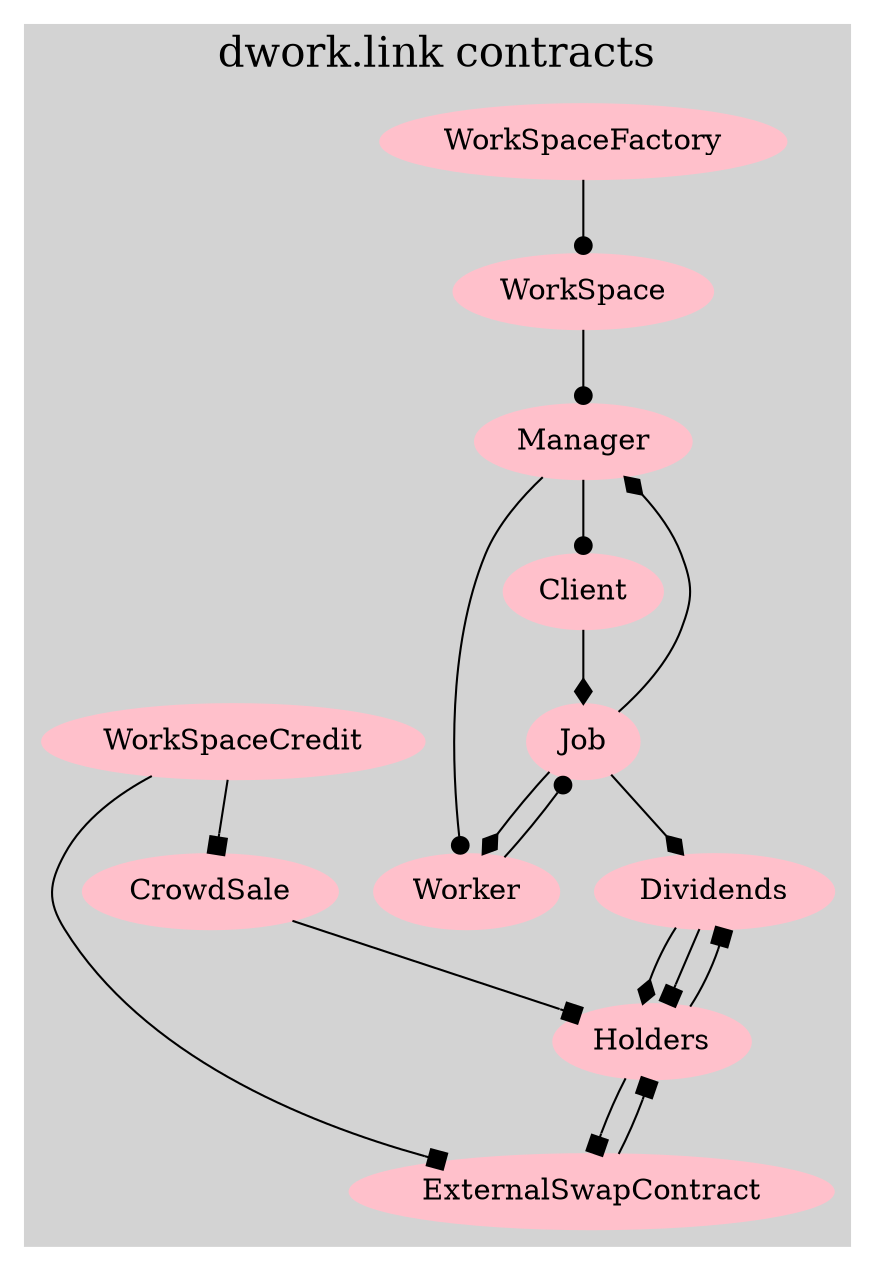 # http://www.graphviz.org/content/cluster

digraph G {
 
  bgcolor=transparent;

  subgraph cluster_0 {
    label = "dwork.link contracts";

    style=filled;
    color=lightgrey;
    node [style=filled,color=pink];
    fontsize = 20;
    
    
    WorkSpaceFactory ->  WorkSpace [arrowhead = dot]
    WorkSpace -> Manager [arrowhead = dot]
    Manager -> Client [arrowhead = dot]
    Manager -> Worker [arrowhead = dot]
    Worker -> Job [arrowhead = dot]
    Client -> Job  [arrowhead = diamond]
    Job -> Manager   [arrowhead = diamond]
    Job -> Dividends   [arrowhead = diamond]
    Job -> Worker   [arrowhead = diamond]
    


    WorkSpaceCredit -> CrowdSale [arrowhead = box]

    CrowdSale -> Holders [arrowhead = box]
    Dividends -> Holders [arrowhead = diamond]
    Dividends -> Holders [arrowhead = box]
    Holders -> Dividends [arrowhead = box]
    WorkSpaceCredit -> ExternalSwapContract [arrowhead = box]
    ExternalSwapContract -> Holders [arrowhead = box]
    Holders -> ExternalSwapContract [arrowhead = box]
  }

 
}
